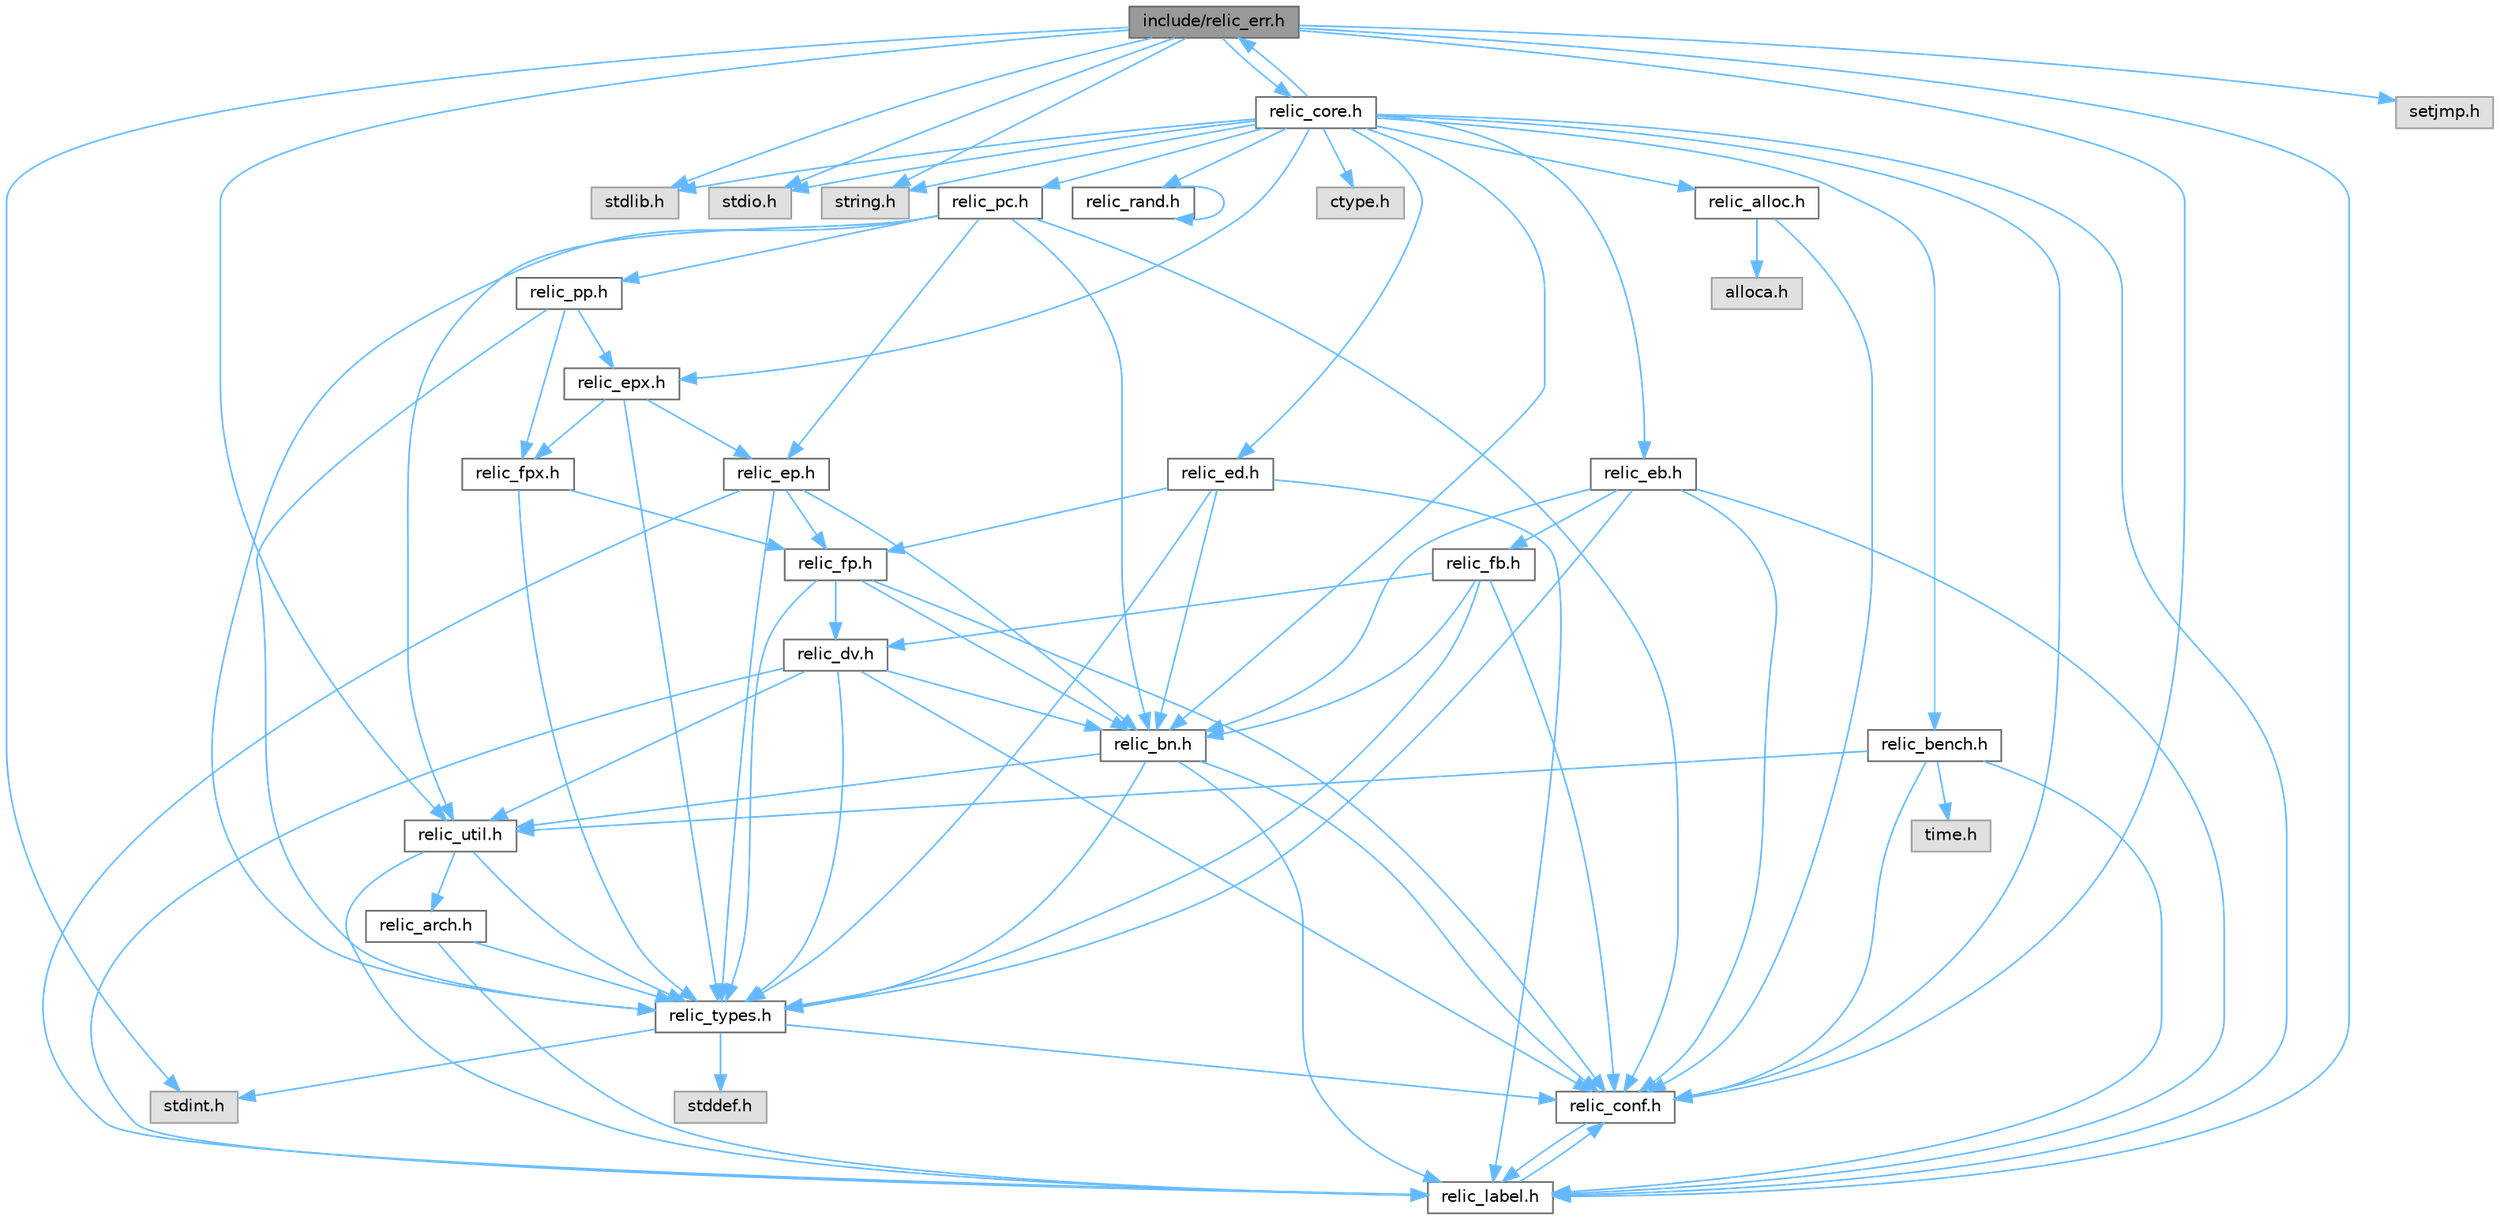 digraph "include/relic_err.h"
{
 // LATEX_PDF_SIZE
  bgcolor="transparent";
  edge [fontname=Helvetica,fontsize=10,labelfontname=Helvetica,labelfontsize=10];
  node [fontname=Helvetica,fontsize=10,shape=box,height=0.2,width=0.4];
  Node1 [id="Node000001",label="include/relic_err.h",height=0.2,width=0.4,color="gray40", fillcolor="grey60", style="filled", fontcolor="black",tooltip=" "];
  Node1 -> Node2 [id="edge1_Node000001_Node000002",color="steelblue1",style="solid",tooltip=" "];
  Node2 [id="Node000002",label="stdint.h",height=0.2,width=0.4,color="grey60", fillcolor="#E0E0E0", style="filled",tooltip=" "];
  Node1 -> Node3 [id="edge2_Node000001_Node000003",color="steelblue1",style="solid",tooltip=" "];
  Node3 [id="Node000003",label="stdlib.h",height=0.2,width=0.4,color="grey60", fillcolor="#E0E0E0", style="filled",tooltip=" "];
  Node1 -> Node4 [id="edge3_Node000001_Node000004",color="steelblue1",style="solid",tooltip=" "];
  Node4 [id="Node000004",label="stdio.h",height=0.2,width=0.4,color="grey60", fillcolor="#E0E0E0", style="filled",tooltip=" "];
  Node1 -> Node5 [id="edge4_Node000001_Node000005",color="steelblue1",style="solid",tooltip=" "];
  Node5 [id="Node000005",label="string.h",height=0.2,width=0.4,color="grey60", fillcolor="#E0E0E0", style="filled",tooltip=" "];
  Node1 -> Node6 [id="edge5_Node000001_Node000006",color="steelblue1",style="solid",tooltip=" "];
  Node6 [id="Node000006",label="relic_core.h",height=0.2,width=0.4,color="grey40", fillcolor="white", style="filled",URL="$db/d67/relic__core_8h.html",tooltip=" "];
  Node6 -> Node3 [id="edge6_Node000006_Node000003",color="steelblue1",style="solid",tooltip=" "];
  Node6 -> Node4 [id="edge7_Node000006_Node000004",color="steelblue1",style="solid",tooltip=" "];
  Node6 -> Node5 [id="edge8_Node000006_Node000005",color="steelblue1",style="solid",tooltip=" "];
  Node6 -> Node7 [id="edge9_Node000006_Node000007",color="steelblue1",style="solid",tooltip=" "];
  Node7 [id="Node000007",label="ctype.h",height=0.2,width=0.4,color="grey60", fillcolor="#E0E0E0", style="filled",tooltip=" "];
  Node6 -> Node1 [id="edge10_Node000006_Node000001",color="steelblue1",style="solid",tooltip=" "];
  Node6 -> Node8 [id="edge11_Node000006_Node000008",color="steelblue1",style="solid",tooltip=" "];
  Node8 [id="Node000008",label="relic_bn.h",height=0.2,width=0.4,color="grey40", fillcolor="white", style="filled",URL="$d2/df6/relic__bn_8h.html",tooltip=" "];
  Node8 -> Node9 [id="edge12_Node000008_Node000009",color="steelblue1",style="solid",tooltip=" "];
  Node9 [id="Node000009",label="relic_conf.h",height=0.2,width=0.4,color="grey40", fillcolor="white", style="filled",URL="$d1/da4/relic__conf_8h.html",tooltip=" "];
  Node9 -> Node10 [id="edge13_Node000009_Node000010",color="steelblue1",style="solid",tooltip=" "];
  Node10 [id="Node000010",label="relic_label.h",height=0.2,width=0.4,color="grey40", fillcolor="white", style="filled",URL="$df/d60/relic__label_8h.html",tooltip=" "];
  Node10 -> Node9 [id="edge14_Node000010_Node000009",color="steelblue1",style="solid",tooltip=" "];
  Node8 -> Node11 [id="edge15_Node000008_Node000011",color="steelblue1",style="solid",tooltip=" "];
  Node11 [id="Node000011",label="relic_util.h",height=0.2,width=0.4,color="grey40", fillcolor="white", style="filled",URL="$d1/d8d/relic__util_8h.html",tooltip=" "];
  Node11 -> Node12 [id="edge16_Node000011_Node000012",color="steelblue1",style="solid",tooltip=" "];
  Node12 [id="Node000012",label="relic_arch.h",height=0.2,width=0.4,color="grey40", fillcolor="white", style="filled",URL="$d7/d48/relic__arch_8h.html",tooltip=" "];
  Node12 -> Node13 [id="edge17_Node000012_Node000013",color="steelblue1",style="solid",tooltip=" "];
  Node13 [id="Node000013",label="relic_types.h",height=0.2,width=0.4,color="grey40", fillcolor="white", style="filled",URL="$d4/dd7/relic__types_8h.html",tooltip=" "];
  Node13 -> Node14 [id="edge18_Node000013_Node000014",color="steelblue1",style="solid",tooltip=" "];
  Node14 [id="Node000014",label="stddef.h",height=0.2,width=0.4,color="grey60", fillcolor="#E0E0E0", style="filled",tooltip=" "];
  Node13 -> Node2 [id="edge19_Node000013_Node000002",color="steelblue1",style="solid",tooltip=" "];
  Node13 -> Node9 [id="edge20_Node000013_Node000009",color="steelblue1",style="solid",tooltip=" "];
  Node12 -> Node10 [id="edge21_Node000012_Node000010",color="steelblue1",style="solid",tooltip=" "];
  Node11 -> Node13 [id="edge22_Node000011_Node000013",color="steelblue1",style="solid",tooltip=" "];
  Node11 -> Node10 [id="edge23_Node000011_Node000010",color="steelblue1",style="solid",tooltip=" "];
  Node8 -> Node13 [id="edge24_Node000008_Node000013",color="steelblue1",style="solid",tooltip=" "];
  Node8 -> Node10 [id="edge25_Node000008_Node000010",color="steelblue1",style="solid",tooltip=" "];
  Node6 -> Node15 [id="edge26_Node000006_Node000015",color="steelblue1",style="solid",tooltip=" "];
  Node15 [id="Node000015",label="relic_eb.h",height=0.2,width=0.4,color="grey40", fillcolor="white", style="filled",URL="$d0/d24/relic__eb_8h.html",tooltip=" "];
  Node15 -> Node16 [id="edge27_Node000015_Node000016",color="steelblue1",style="solid",tooltip=" "];
  Node16 [id="Node000016",label="relic_fb.h",height=0.2,width=0.4,color="grey40", fillcolor="white", style="filled",URL="$dc/de1/relic__fb_8h.html",tooltip=" "];
  Node16 -> Node8 [id="edge28_Node000016_Node000008",color="steelblue1",style="solid",tooltip=" "];
  Node16 -> Node17 [id="edge29_Node000016_Node000017",color="steelblue1",style="solid",tooltip=" "];
  Node17 [id="Node000017",label="relic_dv.h",height=0.2,width=0.4,color="grey40", fillcolor="white", style="filled",URL="$d3/d30/relic__dv_8h.html",tooltip=" "];
  Node17 -> Node8 [id="edge30_Node000017_Node000008",color="steelblue1",style="solid",tooltip=" "];
  Node17 -> Node9 [id="edge31_Node000017_Node000009",color="steelblue1",style="solid",tooltip=" "];
  Node17 -> Node13 [id="edge32_Node000017_Node000013",color="steelblue1",style="solid",tooltip=" "];
  Node17 -> Node11 [id="edge33_Node000017_Node000011",color="steelblue1",style="solid",tooltip=" "];
  Node17 -> Node10 [id="edge34_Node000017_Node000010",color="steelblue1",style="solid",tooltip=" "];
  Node16 -> Node9 [id="edge35_Node000016_Node000009",color="steelblue1",style="solid",tooltip=" "];
  Node16 -> Node13 [id="edge36_Node000016_Node000013",color="steelblue1",style="solid",tooltip=" "];
  Node15 -> Node8 [id="edge37_Node000015_Node000008",color="steelblue1",style="solid",tooltip=" "];
  Node15 -> Node9 [id="edge38_Node000015_Node000009",color="steelblue1",style="solid",tooltip=" "];
  Node15 -> Node13 [id="edge39_Node000015_Node000013",color="steelblue1",style="solid",tooltip=" "];
  Node15 -> Node10 [id="edge40_Node000015_Node000010",color="steelblue1",style="solid",tooltip=" "];
  Node6 -> Node18 [id="edge41_Node000006_Node000018",color="steelblue1",style="solid",tooltip=" "];
  Node18 [id="Node000018",label="relic_epx.h",height=0.2,width=0.4,color="grey40", fillcolor="white", style="filled",URL="$d9/d7d/relic__epx_8h.html",tooltip=" "];
  Node18 -> Node19 [id="edge42_Node000018_Node000019",color="steelblue1",style="solid",tooltip=" "];
  Node19 [id="Node000019",label="relic_fpx.h",height=0.2,width=0.4,color="grey40", fillcolor="white", style="filled",URL="$d9/d17/relic__fpx_8h.html",tooltip=" "];
  Node19 -> Node20 [id="edge43_Node000019_Node000020",color="steelblue1",style="solid",tooltip=" "];
  Node20 [id="Node000020",label="relic_fp.h",height=0.2,width=0.4,color="grey40", fillcolor="white", style="filled",URL="$d5/dfa/relic__fp_8h.html",tooltip=" "];
  Node20 -> Node17 [id="edge44_Node000020_Node000017",color="steelblue1",style="solid",tooltip=" "];
  Node20 -> Node8 [id="edge45_Node000020_Node000008",color="steelblue1",style="solid",tooltip=" "];
  Node20 -> Node9 [id="edge46_Node000020_Node000009",color="steelblue1",style="solid",tooltip=" "];
  Node20 -> Node13 [id="edge47_Node000020_Node000013",color="steelblue1",style="solid",tooltip=" "];
  Node19 -> Node13 [id="edge48_Node000019_Node000013",color="steelblue1",style="solid",tooltip=" "];
  Node18 -> Node21 [id="edge49_Node000018_Node000021",color="steelblue1",style="solid",tooltip=" "];
  Node21 [id="Node000021",label="relic_ep.h",height=0.2,width=0.4,color="grey40", fillcolor="white", style="filled",URL="$d3/df7/relic__ep_8h.html",tooltip=" "];
  Node21 -> Node20 [id="edge50_Node000021_Node000020",color="steelblue1",style="solid",tooltip=" "];
  Node21 -> Node8 [id="edge51_Node000021_Node000008",color="steelblue1",style="solid",tooltip=" "];
  Node21 -> Node13 [id="edge52_Node000021_Node000013",color="steelblue1",style="solid",tooltip=" "];
  Node21 -> Node10 [id="edge53_Node000021_Node000010",color="steelblue1",style="solid",tooltip=" "];
  Node18 -> Node13 [id="edge54_Node000018_Node000013",color="steelblue1",style="solid",tooltip=" "];
  Node6 -> Node22 [id="edge55_Node000006_Node000022",color="steelblue1",style="solid",tooltip=" "];
  Node22 [id="Node000022",label="relic_ed.h",height=0.2,width=0.4,color="grey40", fillcolor="white", style="filled",URL="$d6/d6d/relic__ed_8h.html",tooltip=" "];
  Node22 -> Node20 [id="edge56_Node000022_Node000020",color="steelblue1",style="solid",tooltip=" "];
  Node22 -> Node8 [id="edge57_Node000022_Node000008",color="steelblue1",style="solid",tooltip=" "];
  Node22 -> Node13 [id="edge58_Node000022_Node000013",color="steelblue1",style="solid",tooltip=" "];
  Node22 -> Node10 [id="edge59_Node000022_Node000010",color="steelblue1",style="solid",tooltip=" "];
  Node6 -> Node23 [id="edge60_Node000006_Node000023",color="steelblue1",style="solid",tooltip=" "];
  Node23 [id="Node000023",label="relic_pc.h",height=0.2,width=0.4,color="grey40", fillcolor="white", style="filled",URL="$df/d3f/relic__pc_8h.html",tooltip=" "];
  Node23 -> Node21 [id="edge61_Node000023_Node000021",color="steelblue1",style="solid",tooltip=" "];
  Node23 -> Node24 [id="edge62_Node000023_Node000024",color="steelblue1",style="solid",tooltip=" "];
  Node24 [id="Node000024",label="relic_pp.h",height=0.2,width=0.4,color="grey40", fillcolor="white", style="filled",URL="$d1/d95/relic__pp_8h.html",tooltip=" "];
  Node24 -> Node19 [id="edge63_Node000024_Node000019",color="steelblue1",style="solid",tooltip=" "];
  Node24 -> Node18 [id="edge64_Node000024_Node000018",color="steelblue1",style="solid",tooltip=" "];
  Node24 -> Node13 [id="edge65_Node000024_Node000013",color="steelblue1",style="solid",tooltip=" "];
  Node23 -> Node8 [id="edge66_Node000023_Node000008",color="steelblue1",style="solid",tooltip=" "];
  Node23 -> Node11 [id="edge67_Node000023_Node000011",color="steelblue1",style="solid",tooltip=" "];
  Node23 -> Node9 [id="edge68_Node000023_Node000009",color="steelblue1",style="solid",tooltip=" "];
  Node23 -> Node13 [id="edge69_Node000023_Node000013",color="steelblue1",style="solid",tooltip=" "];
  Node6 -> Node9 [id="edge70_Node000006_Node000009",color="steelblue1",style="solid",tooltip=" "];
  Node6 -> Node25 [id="edge71_Node000006_Node000025",color="steelblue1",style="solid",tooltip=" "];
  Node25 [id="Node000025",label="relic_bench.h",height=0.2,width=0.4,color="grey40", fillcolor="white", style="filled",URL="$dd/d4c/relic__bench_8h.html",tooltip=" "];
  Node25 -> Node9 [id="edge72_Node000025_Node000009",color="steelblue1",style="solid",tooltip=" "];
  Node25 -> Node10 [id="edge73_Node000025_Node000010",color="steelblue1",style="solid",tooltip=" "];
  Node25 -> Node11 [id="edge74_Node000025_Node000011",color="steelblue1",style="solid",tooltip=" "];
  Node25 -> Node26 [id="edge75_Node000025_Node000026",color="steelblue1",style="solid",tooltip=" "];
  Node26 [id="Node000026",label="time.h",height=0.2,width=0.4,color="grey60", fillcolor="#E0E0E0", style="filled",tooltip=" "];
  Node6 -> Node27 [id="edge76_Node000006_Node000027",color="steelblue1",style="solid",tooltip=" "];
  Node27 [id="Node000027",label="relic_rand.h",height=0.2,width=0.4,color="grey40", fillcolor="white", style="filled",URL="$d7/d29/relic__rand_8h.html",tooltip=" "];
  Node27 -> Node27 [id="edge77_Node000027_Node000027",color="steelblue1",style="solid",tooltip=" "];
  Node6 -> Node10 [id="edge78_Node000006_Node000010",color="steelblue1",style="solid",tooltip=" "];
  Node6 -> Node28 [id="edge79_Node000006_Node000028",color="steelblue1",style="solid",tooltip=" "];
  Node28 [id="Node000028",label="relic_alloc.h",height=0.2,width=0.4,color="grey40", fillcolor="white", style="filled",URL="$d6/d2b/relic__alloc_8h.html",tooltip=" "];
  Node28 -> Node9 [id="edge80_Node000028_Node000009",color="steelblue1",style="solid",tooltip=" "];
  Node28 -> Node29 [id="edge81_Node000028_Node000029",color="steelblue1",style="solid",tooltip=" "];
  Node29 [id="Node000029",label="alloca.h",height=0.2,width=0.4,color="grey60", fillcolor="#E0E0E0", style="filled",tooltip=" "];
  Node1 -> Node9 [id="edge82_Node000001_Node000009",color="steelblue1",style="solid",tooltip=" "];
  Node1 -> Node11 [id="edge83_Node000001_Node000011",color="steelblue1",style="solid",tooltip=" "];
  Node1 -> Node10 [id="edge84_Node000001_Node000010",color="steelblue1",style="solid",tooltip=" "];
  Node1 -> Node30 [id="edge85_Node000001_Node000030",color="steelblue1",style="solid",tooltip=" "];
  Node30 [id="Node000030",label="setjmp.h",height=0.2,width=0.4,color="grey60", fillcolor="#E0E0E0", style="filled",tooltip=" "];
}
